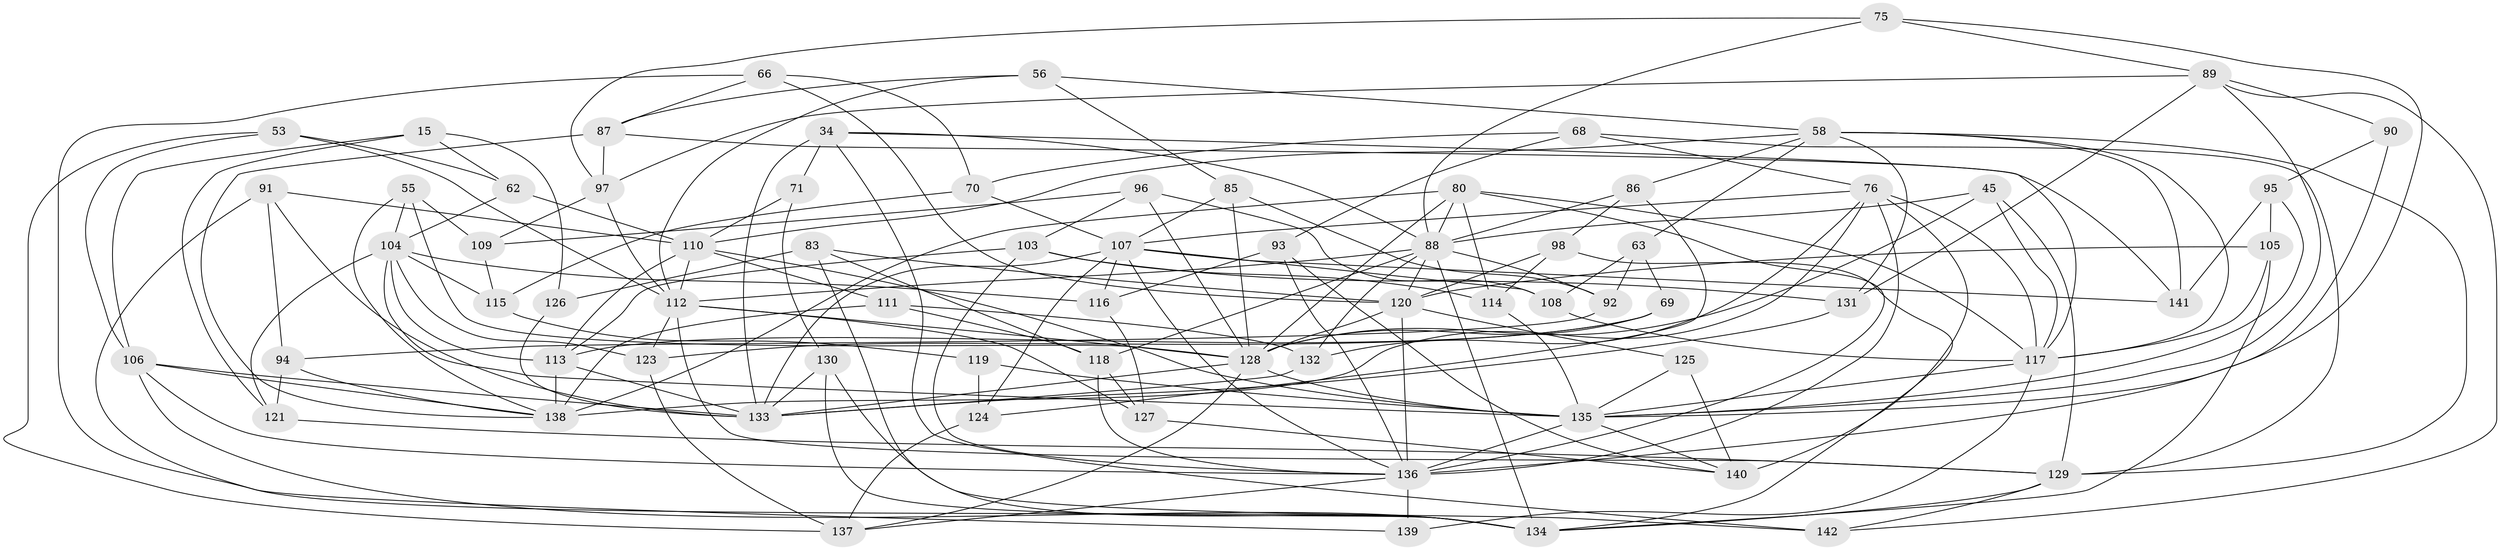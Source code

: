 // original degree distribution, {4: 1.0}
// Generated by graph-tools (version 1.1) at 2025/56/03/09/25 04:56:33]
// undirected, 71 vertices, 187 edges
graph export_dot {
graph [start="1"]
  node [color=gray90,style=filled];
  15 [super="+14"];
  34 [super="+2"];
  45;
  53;
  55;
  56;
  58 [super="+23+43"];
  62;
  63;
  66;
  68;
  69;
  70;
  71;
  75;
  76 [super="+67"];
  80 [super="+17+30+54"];
  83;
  85;
  86;
  87 [super="+12"];
  88 [super="+8+61+33+84+50"];
  89 [super="+49"];
  90;
  91;
  92;
  93;
  94;
  95;
  96;
  97 [super="+5"];
  98;
  103 [super="+81"];
  104 [super="+16+59"];
  105;
  106 [super="+31+47"];
  107 [super="+20+36+82"];
  108;
  109;
  110 [super="+35+52"];
  111;
  112 [super="+21+74+102"];
  113 [super="+13+100"];
  114;
  115;
  116;
  117 [super="+57"];
  118 [super="+79"];
  119;
  120 [super="+25+32"];
  121;
  123;
  124 [super="+46"];
  125;
  126;
  127;
  128 [super="+10+28+51+77+60"];
  129 [super="+9+18"];
  130;
  131;
  132;
  133 [super="+41+29+11"];
  134 [super="+72+73"];
  135 [super="+64+101"];
  136 [super="+48+37+65"];
  137 [super="+99"];
  138 [super="+122"];
  139;
  140 [super="+78"];
  141;
  142;
  15 -- 121;
  15 -- 126 [weight=2];
  15 -- 62;
  15 -- 106 [weight=2];
  34 -- 142;
  34 -- 71 [weight=2];
  34 -- 88;
  34 -- 133;
  34 -- 117;
  45 -- 129;
  45 -- 117;
  45 -- 128;
  45 -- 88;
  53 -- 137;
  53 -- 62;
  53 -- 106;
  53 -- 112;
  55 -- 109;
  55 -- 138;
  55 -- 128;
  55 -- 104;
  56 -- 85;
  56 -- 87;
  56 -- 112;
  56 -- 58;
  58 -- 86;
  58 -- 129;
  58 -- 117;
  58 -- 63;
  58 -- 131;
  58 -- 141;
  58 -- 110;
  62 -- 104;
  62 -- 110;
  63 -- 92;
  63 -- 108;
  63 -- 69;
  66 -- 70;
  66 -- 87;
  66 -- 120;
  66 -- 134;
  68 -- 70;
  68 -- 93;
  68 -- 129;
  68 -- 76;
  69 -- 123;
  69 -- 113;
  69 -- 128;
  70 -- 115;
  70 -- 107;
  71 -- 130;
  71 -- 110;
  75 -- 89;
  75 -- 97;
  75 -- 88;
  75 -- 135;
  76 -- 136 [weight=2];
  76 -- 138;
  76 -- 117;
  76 -- 132;
  76 -- 107;
  76 -- 140;
  80 -- 138 [weight=2];
  80 -- 117 [weight=2];
  80 -- 114;
  80 -- 128 [weight=2];
  80 -- 136;
  80 -- 88 [weight=2];
  83 -- 120;
  83 -- 126;
  83 -- 118;
  83 -- 134;
  85 -- 128;
  85 -- 92;
  85 -- 107;
  86 -- 88;
  86 -- 124;
  86 -- 98;
  87 -- 97 [weight=2];
  87 -- 141;
  87 -- 138;
  88 -- 132;
  88 -- 118 [weight=2];
  88 -- 112;
  88 -- 120;
  88 -- 92;
  88 -- 134 [weight=2];
  89 -- 142;
  89 -- 131;
  89 -- 90;
  89 -- 97;
  89 -- 135;
  90 -- 95;
  90 -- 136 [weight=2];
  91 -- 139;
  91 -- 94;
  91 -- 133;
  91 -- 110;
  92 -- 94;
  93 -- 140;
  93 -- 116;
  93 -- 136;
  94 -- 121;
  94 -- 138;
  95 -- 141;
  95 -- 105;
  95 -- 135;
  96 -- 103;
  96 -- 109;
  96 -- 108;
  96 -- 128;
  97 -- 109;
  97 -- 112;
  98 -- 114;
  98 -- 120;
  98 -- 134;
  103 -- 131;
  103 -- 136 [weight=2];
  103 -- 113;
  103 -- 114;
  104 -- 123;
  104 -- 116;
  104 -- 113;
  104 -- 121;
  104 -- 115;
  104 -- 135;
  105 -- 117;
  105 -- 120;
  105 -- 134;
  106 -- 134;
  106 -- 133 [weight=2];
  106 -- 138;
  106 -- 136;
  107 -- 108;
  107 -- 124;
  107 -- 116;
  107 -- 133 [weight=2];
  107 -- 141;
  107 -- 136;
  108 -- 117;
  109 -- 115;
  110 -- 113;
  110 -- 112;
  110 -- 111;
  110 -- 135;
  111 -- 132;
  111 -- 138;
  111 -- 118;
  112 -- 123;
  112 -- 129;
  112 -- 128 [weight=2];
  112 -- 127;
  113 -- 138 [weight=2];
  113 -- 133 [weight=2];
  114 -- 135;
  115 -- 119;
  116 -- 127;
  117 -- 139;
  117 -- 135;
  118 -- 136;
  118 -- 127;
  119 -- 124 [weight=2];
  119 -- 135;
  120 -- 136;
  120 -- 128;
  120 -- 125;
  121 -- 129;
  123 -- 137;
  124 -- 137 [weight=2];
  125 -- 140 [weight=2];
  125 -- 135;
  126 -- 133;
  127 -- 140;
  128 -- 137;
  128 -- 133 [weight=2];
  128 -- 135 [weight=3];
  129 -- 142;
  129 -- 134 [weight=2];
  130 -- 142;
  130 -- 133;
  130 -- 134;
  131 -- 133;
  132 -- 133;
  135 -- 140;
  135 -- 136;
  136 -- 137;
  136 -- 139 [weight=2];
}
